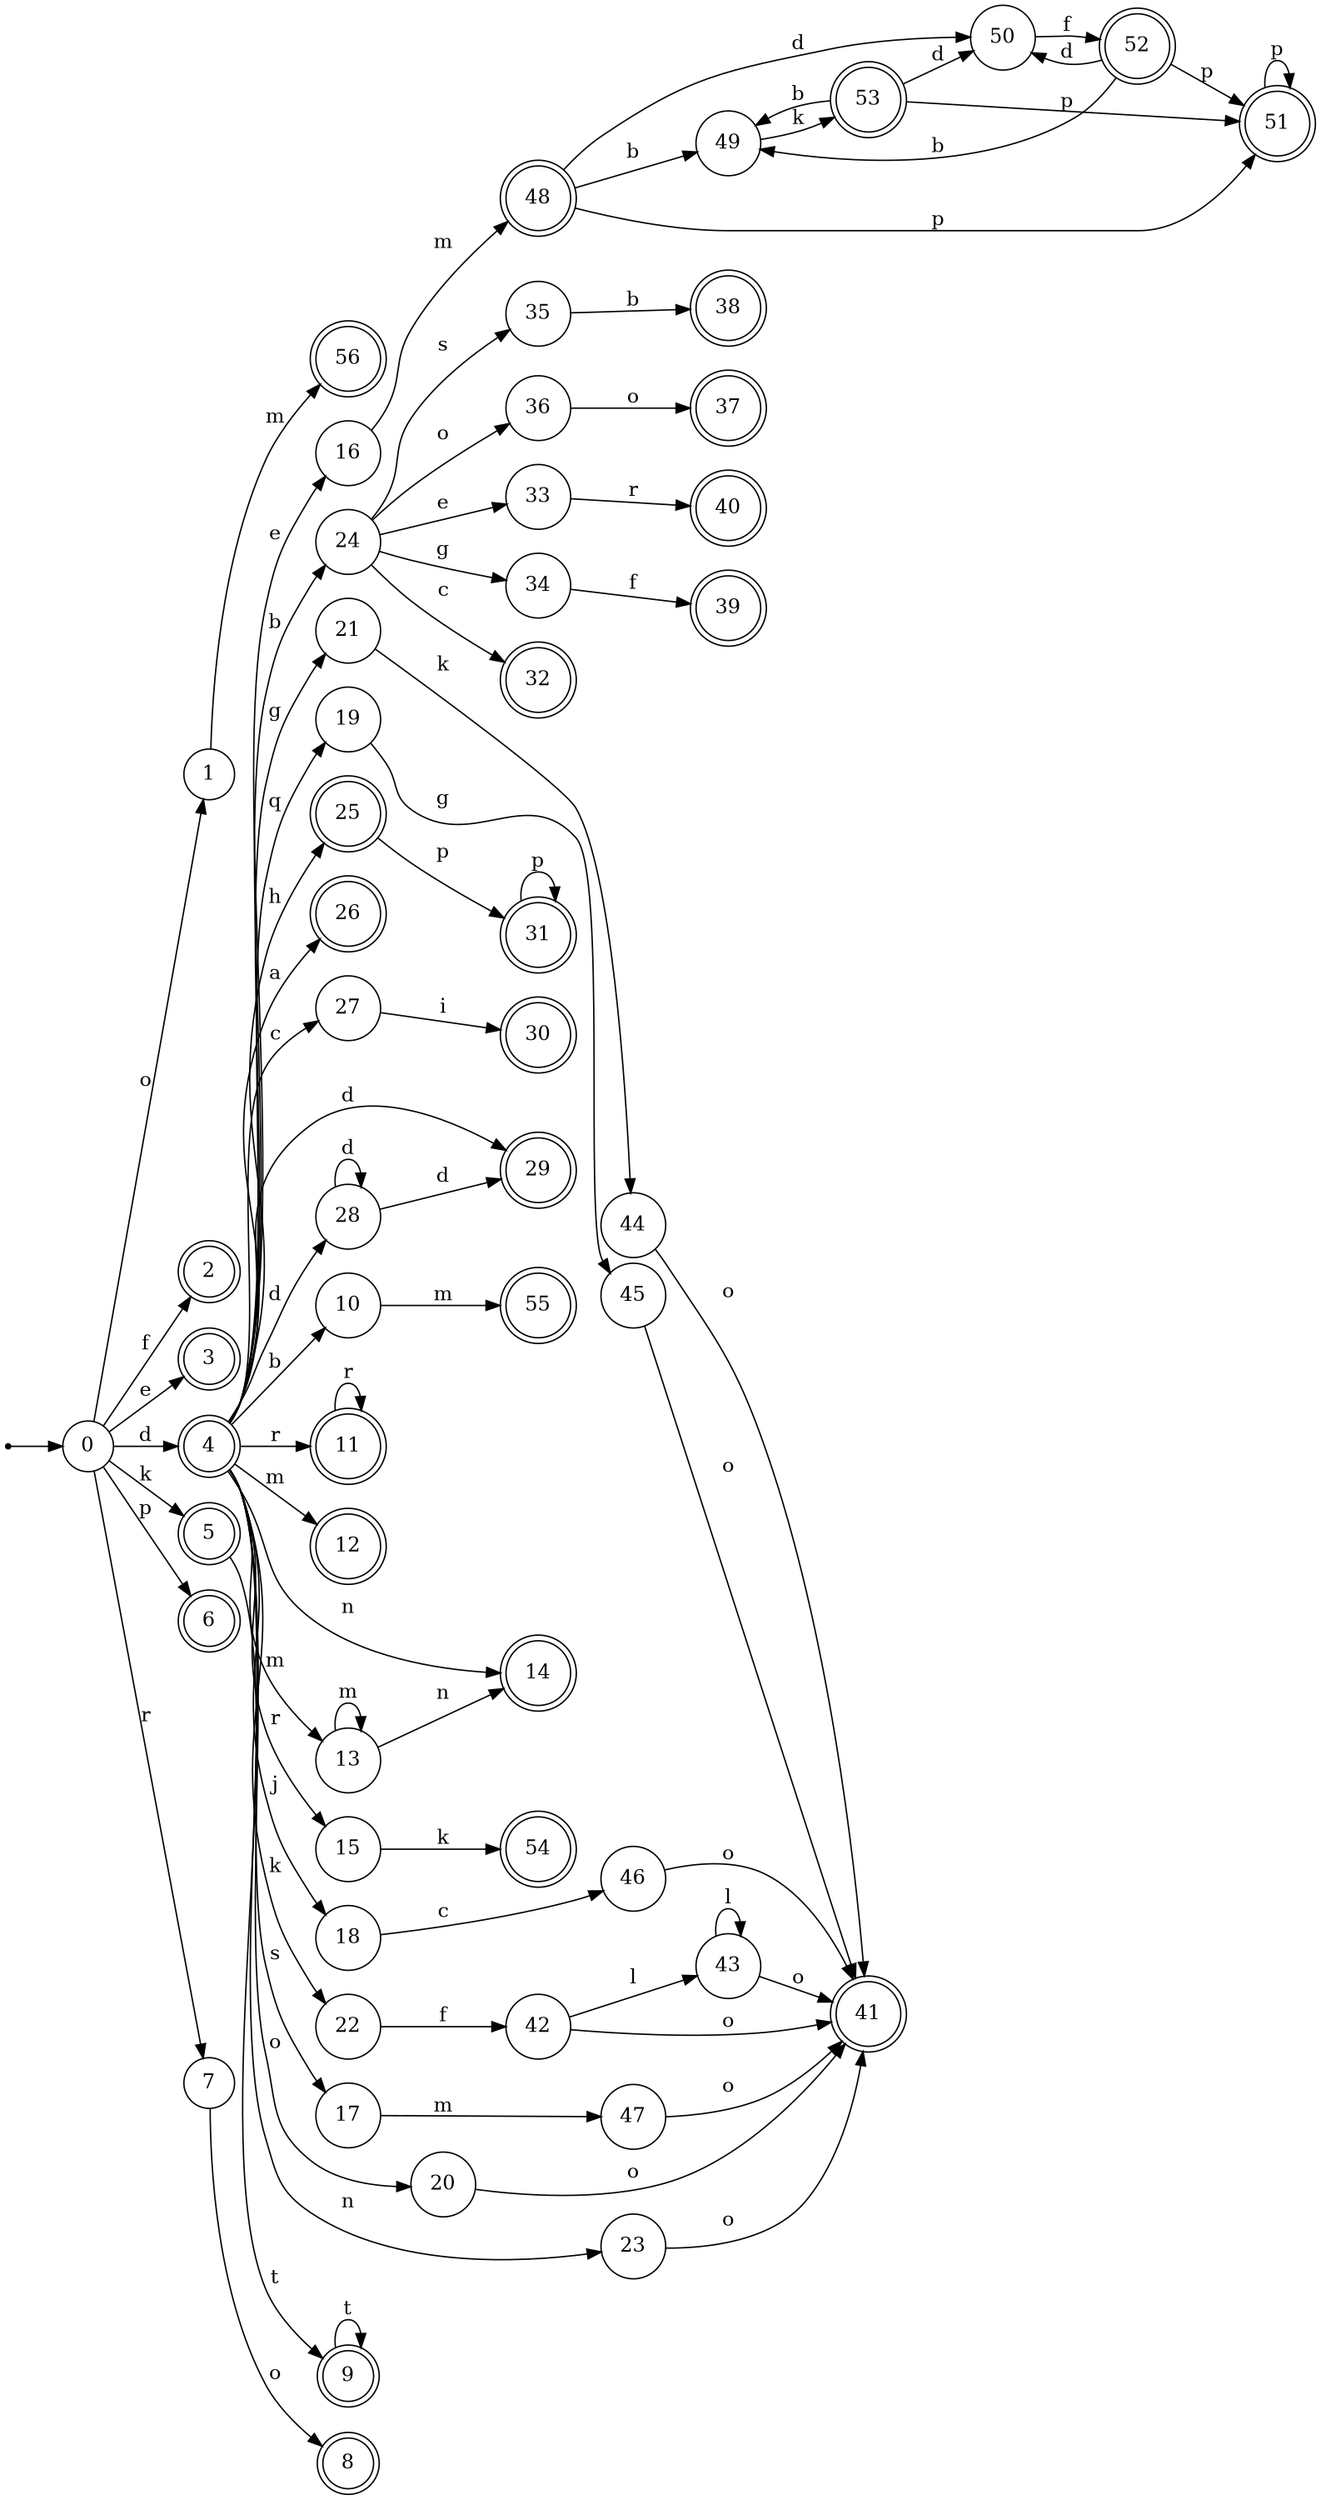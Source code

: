 digraph finite_state_machine {
rankdir=LR;
size="20,20";
node [shape = point]; "dummy0"
node [shape = circle]; "0";
"dummy0" -> "0";
node [shape = circle]; "1";
node [shape = doublecircle]; "2";node [shape = doublecircle]; "3";node [shape = doublecircle]; "4";node [shape = doublecircle]; "5";node [shape = doublecircle]; "6";node [shape = circle]; "7";
node [shape = doublecircle]; "8";node [shape = doublecircle]; "9";node [shape = circle]; "10";
node [shape = doublecircle]; "11";node [shape = doublecircle]; "12";node [shape = circle]; "13";
node [shape = doublecircle]; "14";node [shape = circle]; "15";
node [shape = circle]; "16";
node [shape = circle]; "17";
node [shape = circle]; "18";
node [shape = circle]; "19";
node [shape = circle]; "20";
node [shape = circle]; "21";
node [shape = circle]; "22";
node [shape = circle]; "23";
node [shape = circle]; "24";
node [shape = doublecircle]; "25";node [shape = doublecircle]; "26";node [shape = circle]; "27";
node [shape = circle]; "28";
node [shape = doublecircle]; "29";node [shape = doublecircle]; "30";node [shape = doublecircle]; "31";node [shape = doublecircle]; "32";node [shape = circle]; "33";
node [shape = circle]; "34";
node [shape = circle]; "35";
node [shape = circle]; "36";
node [shape = doublecircle]; "37";node [shape = doublecircle]; "38";node [shape = doublecircle]; "39";node [shape = doublecircle]; "40";node [shape = doublecircle]; "41";node [shape = circle]; "42";
node [shape = circle]; "43";
node [shape = circle]; "44";
node [shape = circle]; "45";
node [shape = circle]; "46";
node [shape = circle]; "47";
node [shape = doublecircle]; "48";node [shape = circle]; "49";
node [shape = circle]; "50";
node [shape = doublecircle]; "51";node [shape = doublecircle]; "52";node [shape = doublecircle]; "53";node [shape = doublecircle]; "54";node [shape = doublecircle]; "55";node [shape = doublecircle]; "56";"0" -> "1" [label = "o"];
 "0" -> "2" [label = "f"];
 "0" -> "3" [label = "e"];
 "0" -> "4" [label = "d"];
 "0" -> "5" [label = "k"];
 "0" -> "6" [label = "p"];
 "0" -> "7" [label = "r"];
 "7" -> "8" [label = "o"];
 "5" -> "9" [label = "t"];
 "9" -> "9" [label = "t"];
 "4" -> "24" [label = "b"];
 "4" -> "10" [label = "b"];
 "4" -> "11" [label = "r"];
 "4" -> "15" [label = "r"];
 "4" -> "12" [label = "m"];
 "4" -> "13" [label = "m"];
 "4" -> "14" [label = "n"];
 "4" -> "23" [label = "n"];
 "4" -> "16" [label = "e"];
 "4" -> "17" [label = "s"];
 "4" -> "18" [label = "j"];
 "4" -> "19" [label = "q"];
 "4" -> "20" [label = "o"];
 "4" -> "21" [label = "g"];
 "4" -> "22" [label = "k"];
 "4" -> "25" [label = "h"];
 "4" -> "26" [label = "a"];
 "4" -> "27" [label = "c"];
 "4" -> "28" [label = "d"];
 "4" -> "29" [label = "d"];
 "28" -> "28" [label = "d"];
 "28" -> "29" [label = "d"];
 "27" -> "30" [label = "i"];
 "25" -> "31" [label = "p"];
 "31" -> "31" [label = "p"];
 "24" -> "32" [label = "c"];
 "24" -> "33" [label = "e"];
 "24" -> "34" [label = "g"];
 "24" -> "35" [label = "s"];
 "24" -> "36" [label = "o"];
 "36" -> "37" [label = "o"];
 "35" -> "38" [label = "b"];
 "34" -> "39" [label = "f"];
 "33" -> "40" [label = "r"];
 "23" -> "41" [label = "o"];
 "22" -> "42" [label = "f"];
 "42" -> "43" [label = "l"];
 "42" -> "41" [label = "o"];
 "43" -> "43" [label = "l"];
 "43" -> "41" [label = "o"];
 "21" -> "44" [label = "k"];
 "44" -> "41" [label = "o"];
 "20" -> "41" [label = "o"];
 "19" -> "45" [label = "g"];
 "45" -> "41" [label = "o"];
 "18" -> "46" [label = "c"];
 "46" -> "41" [label = "o"];
 "17" -> "47" [label = "m"];
 "47" -> "41" [label = "o"];
 "16" -> "48" [label = "m"];
 "48" -> "49" [label = "b"];
 "48" -> "50" [label = "d"];
 "48" -> "51" [label = "p"];
 "51" -> "51" [label = "p"];
 "50" -> "52" [label = "f"];
 "52" -> "50" [label = "d"];
 "52" -> "49" [label = "b"];
 "52" -> "51" [label = "p"];
 "49" -> "53" [label = "k"];
 "53" -> "49" [label = "b"];
 "53" -> "50" [label = "d"];
 "53" -> "51" [label = "p"];
 "15" -> "54" [label = "k"];
 "13" -> "13" [label = "m"];
 "13" -> "14" [label = "n"];
 "11" -> "11" [label = "r"];
 "10" -> "55" [label = "m"];
 "1" -> "56" [label = "m"];
 }
